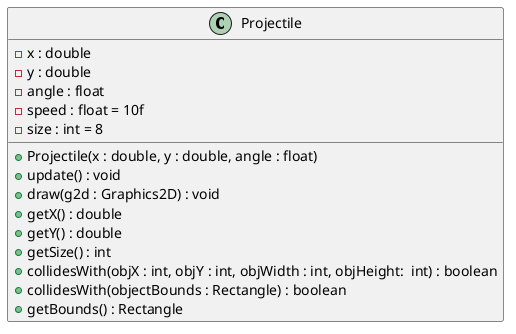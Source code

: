 @startuml
class Projectile{
- x : double 
- y : double 
- angle : float 
- speed : float = 10f 
- size : int = 8 

+ Projectile(x : double, y : double, angle : float) 
+ update() : void 
+ draw(g2d : Graphics2D) : void 
+ getX() : double 
+ getY() : double 
+ getSize() : int 
+ collidesWith(objX : int, objY : int, objWidth : int, objHeight:  int) : boolean
+ collidesWith(objectBounds : Rectangle) : boolean 
+ getBounds() : Rectangle 
}
@enduml
